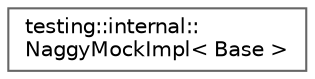 digraph "Graphical Class Hierarchy"
{
 // LATEX_PDF_SIZE
  bgcolor="transparent";
  edge [fontname=Helvetica,fontsize=10,labelfontname=Helvetica,labelfontsize=10];
  node [fontname=Helvetica,fontsize=10,shape=box,height=0.2,width=0.4];
  rankdir="LR";
  Node0 [id="Node000000",label="testing::internal::\lNaggyMockImpl\< Base \>",height=0.2,width=0.4,color="grey40", fillcolor="white", style="filled",URL="$classtesting_1_1internal_1_1_naggy_mock_impl.html",tooltip=" "];
}
